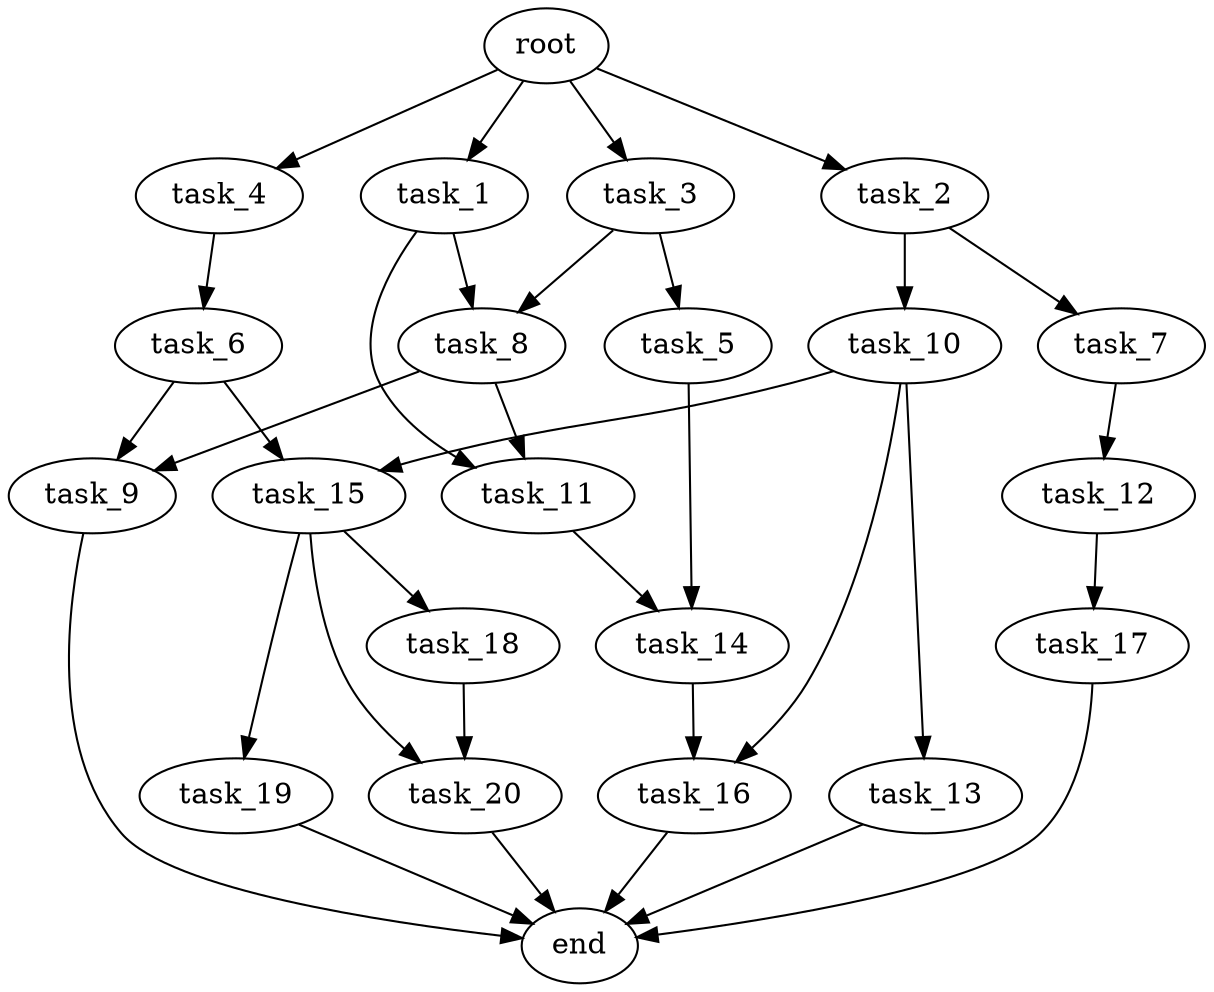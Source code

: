 digraph G {
  root [size="0.000000e+00"];
  task_1 [size="2.072367e+09"];
  task_2 [size="2.160298e+09"];
  task_3 [size="8.697085e+09"];
  task_4 [size="3.286267e+09"];
  task_5 [size="1.476394e+09"];
  task_6 [size="9.005410e+09"];
  task_7 [size="2.935268e+07"];
  task_8 [size="8.584203e+09"];
  task_9 [size="1.447735e+09"];
  task_10 [size="1.300791e+09"];
  task_11 [size="2.507291e+09"];
  task_12 [size="1.745797e+09"];
  task_13 [size="6.610915e+09"];
  task_14 [size="2.587757e+08"];
  task_15 [size="1.495884e+08"];
  task_16 [size="7.900057e+09"];
  task_17 [size="2.380078e+09"];
  task_18 [size="3.238391e+09"];
  task_19 [size="1.743288e+09"];
  task_20 [size="5.249378e+08"];
  end [size="0.000000e+00"];

  root -> task_1 [size="1.000000e-12"];
  root -> task_2 [size="1.000000e-12"];
  root -> task_3 [size="1.000000e-12"];
  root -> task_4 [size="1.000000e-12"];
  task_1 -> task_8 [size="4.292101e+08"];
  task_1 -> task_11 [size="1.253646e+08"];
  task_2 -> task_7 [size="2.935268e+06"];
  task_2 -> task_10 [size="1.300791e+08"];
  task_3 -> task_5 [size="1.476394e+08"];
  task_3 -> task_8 [size="4.292101e+08"];
  task_4 -> task_6 [size="9.005410e+08"];
  task_5 -> task_14 [size="1.293879e+07"];
  task_6 -> task_9 [size="7.238676e+07"];
  task_6 -> task_15 [size="7.479421e+06"];
  task_7 -> task_12 [size="1.745797e+08"];
  task_8 -> task_9 [size="7.238676e+07"];
  task_8 -> task_11 [size="1.253646e+08"];
  task_9 -> end [size="1.000000e-12"];
  task_10 -> task_13 [size="6.610915e+08"];
  task_10 -> task_15 [size="7.479421e+06"];
  task_10 -> task_16 [size="3.950028e+08"];
  task_11 -> task_14 [size="1.293879e+07"];
  task_12 -> task_17 [size="2.380078e+08"];
  task_13 -> end [size="1.000000e-12"];
  task_14 -> task_16 [size="3.950028e+08"];
  task_15 -> task_18 [size="3.238391e+08"];
  task_15 -> task_19 [size="1.743288e+08"];
  task_15 -> task_20 [size="2.624689e+07"];
  task_16 -> end [size="1.000000e-12"];
  task_17 -> end [size="1.000000e-12"];
  task_18 -> task_20 [size="2.624689e+07"];
  task_19 -> end [size="1.000000e-12"];
  task_20 -> end [size="1.000000e-12"];
}
